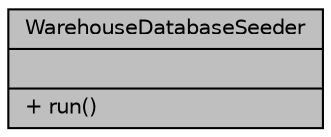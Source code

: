 digraph "WarehouseDatabaseSeeder"
{
 // LATEX_PDF_SIZE
  bgcolor="transparent";
  edge [fontname="Helvetica",fontsize="10",labelfontname="Helvetica",labelfontsize="10"];
  node [fontname="Helvetica",fontsize="10",shape=record];
  Node1 [label="{WarehouseDatabaseSeeder\n||+ run()\l}",height=0.2,width=0.4,color="black", fillcolor="grey75", style="filled", fontcolor="black",tooltip="Inicializa el módulo de almacén."];
}
